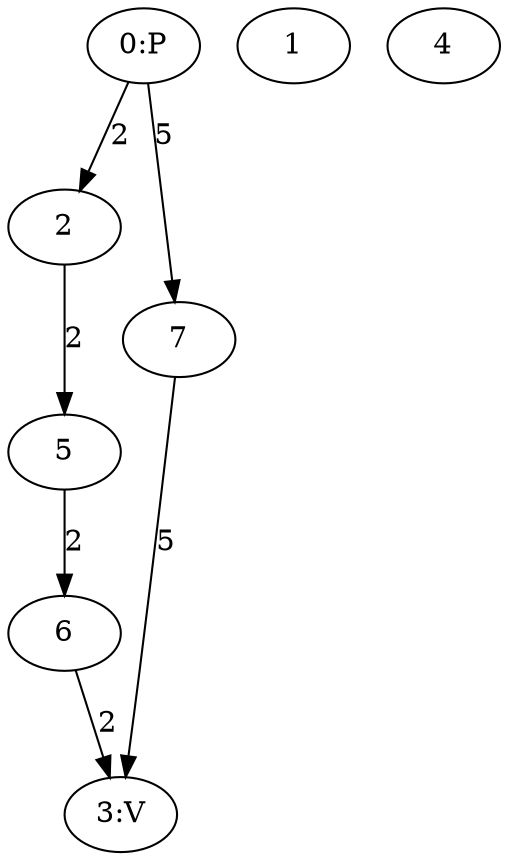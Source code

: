 digraph {
"0:P" -> 2[label="2"];
"0:P" -> 7[label="5"];
1;
2 -> 5[label="2"];
"3:V";
4;
5 -> 6[label="2"];
6 -> "3:V"[label="2"];
7 -> "3:V"[label="5"];
}